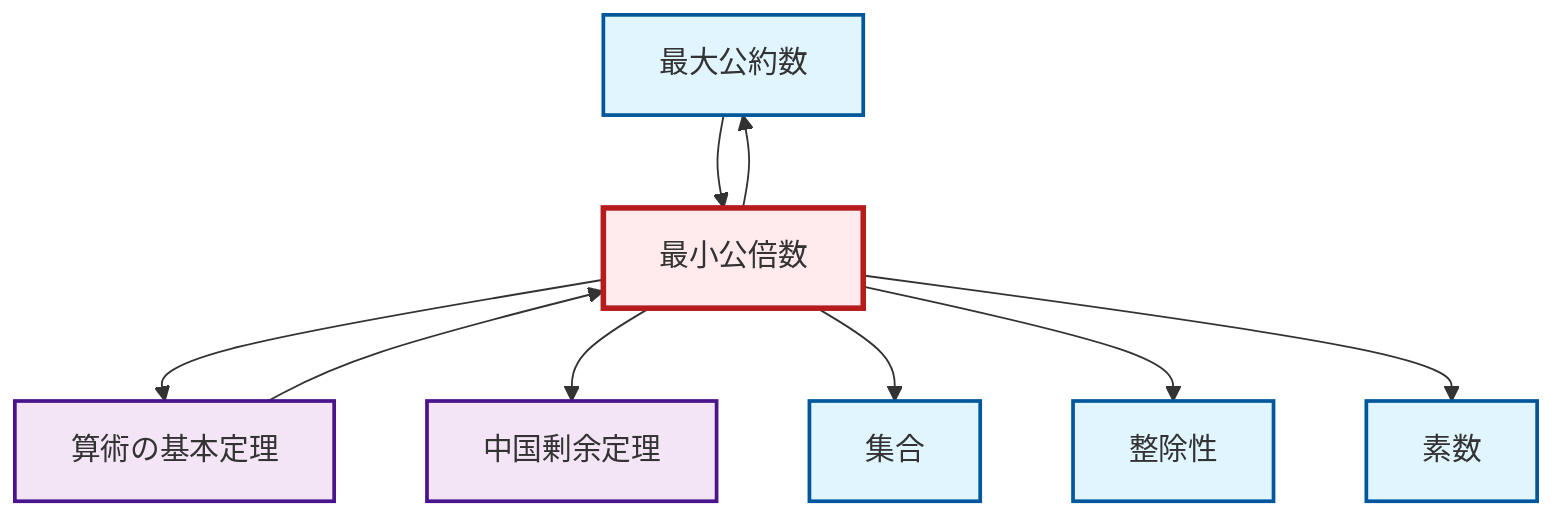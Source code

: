 graph TD
    classDef definition fill:#e1f5fe,stroke:#01579b,stroke-width:2px
    classDef theorem fill:#f3e5f5,stroke:#4a148c,stroke-width:2px
    classDef axiom fill:#fff3e0,stroke:#e65100,stroke-width:2px
    classDef example fill:#e8f5e9,stroke:#1b5e20,stroke-width:2px
    classDef current fill:#ffebee,stroke:#b71c1c,stroke-width:3px
    def-gcd["最大公約数"]:::definition
    thm-fundamental-arithmetic["算術の基本定理"]:::theorem
    def-lcm["最小公倍数"]:::definition
    def-divisibility["整除性"]:::definition
    thm-chinese-remainder["中国剰余定理"]:::theorem
    def-set["集合"]:::definition
    def-prime["素数"]:::definition
    def-lcm --> thm-fundamental-arithmetic
    def-lcm --> thm-chinese-remainder
    def-lcm --> def-set
    thm-fundamental-arithmetic --> def-lcm
    def-lcm --> def-divisibility
    def-lcm --> def-gcd
    def-gcd --> def-lcm
    def-lcm --> def-prime
    class def-lcm current